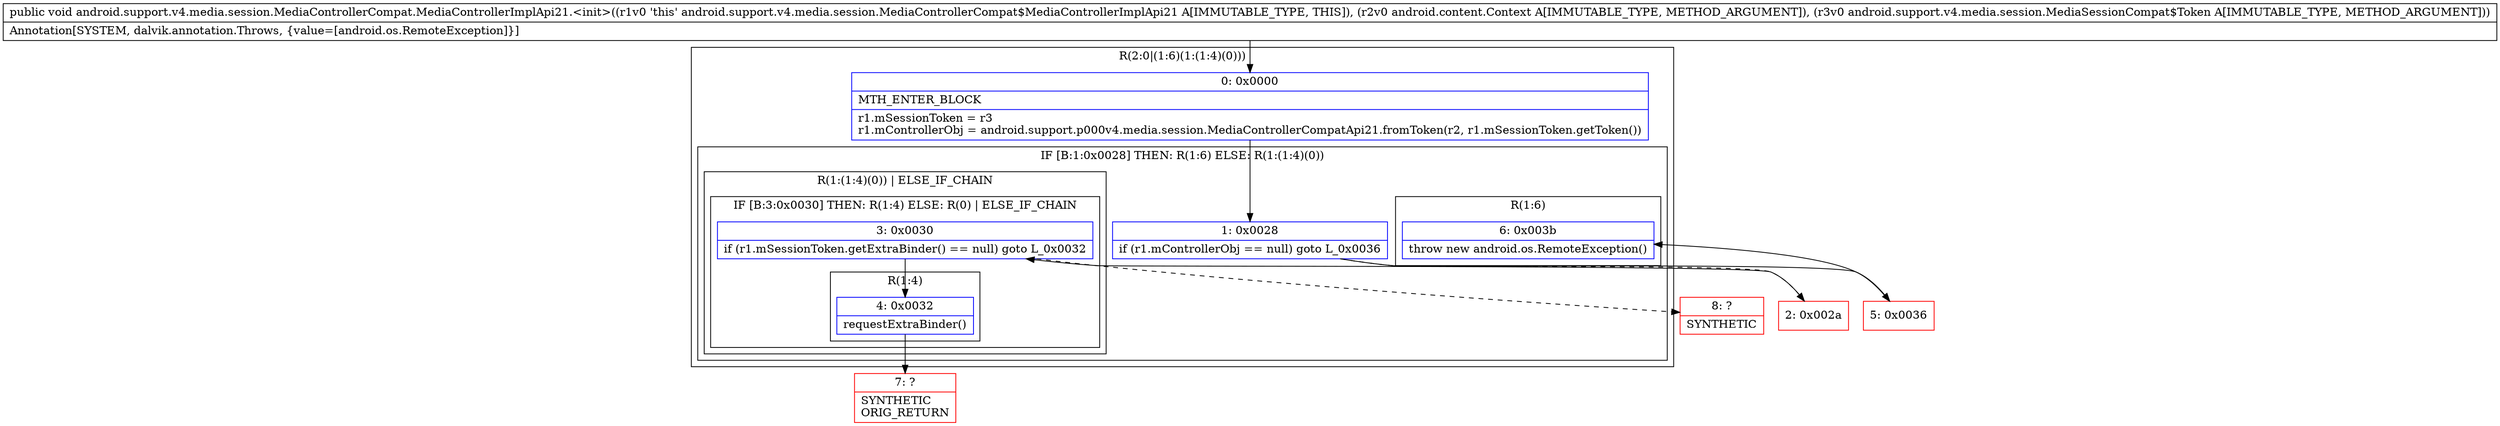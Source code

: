 digraph "CFG forandroid.support.v4.media.session.MediaControllerCompat.MediaControllerImplApi21.\<init\>(Landroid\/content\/Context;Landroid\/support\/v4\/media\/session\/MediaSessionCompat$Token;)V" {
subgraph cluster_Region_1615460275 {
label = "R(2:0|(1:6)(1:(1:4)(0)))";
node [shape=record,color=blue];
Node_0 [shape=record,label="{0\:\ 0x0000|MTH_ENTER_BLOCK\l|r1.mSessionToken = r3\lr1.mControllerObj = android.support.p000v4.media.session.MediaControllerCompatApi21.fromToken(r2, r1.mSessionToken.getToken())\l}"];
subgraph cluster_IfRegion_1180474765 {
label = "IF [B:1:0x0028] THEN: R(1:6) ELSE: R(1:(1:4)(0))";
node [shape=record,color=blue];
Node_1 [shape=record,label="{1\:\ 0x0028|if (r1.mControllerObj == null) goto L_0x0036\l}"];
subgraph cluster_Region_2127938107 {
label = "R(1:6)";
node [shape=record,color=blue];
Node_6 [shape=record,label="{6\:\ 0x003b|throw new android.os.RemoteException()\l}"];
}
subgraph cluster_Region_519860101 {
label = "R(1:(1:4)(0)) | ELSE_IF_CHAIN\l";
node [shape=record,color=blue];
subgraph cluster_IfRegion_833091462 {
label = "IF [B:3:0x0030] THEN: R(1:4) ELSE: R(0) | ELSE_IF_CHAIN\l";
node [shape=record,color=blue];
Node_3 [shape=record,label="{3\:\ 0x0030|if (r1.mSessionToken.getExtraBinder() == null) goto L_0x0032\l}"];
subgraph cluster_Region_330671306 {
label = "R(1:4)";
node [shape=record,color=blue];
Node_4 [shape=record,label="{4\:\ 0x0032|requestExtraBinder()\l}"];
}
subgraph cluster_Region_1134655645 {
label = "R(0)";
node [shape=record,color=blue];
}
}
}
}
}
Node_2 [shape=record,color=red,label="{2\:\ 0x002a}"];
Node_5 [shape=record,color=red,label="{5\:\ 0x0036}"];
Node_7 [shape=record,color=red,label="{7\:\ ?|SYNTHETIC\lORIG_RETURN\l}"];
Node_8 [shape=record,color=red,label="{8\:\ ?|SYNTHETIC\l}"];
MethodNode[shape=record,label="{public void android.support.v4.media.session.MediaControllerCompat.MediaControllerImplApi21.\<init\>((r1v0 'this' android.support.v4.media.session.MediaControllerCompat$MediaControllerImplApi21 A[IMMUTABLE_TYPE, THIS]), (r2v0 android.content.Context A[IMMUTABLE_TYPE, METHOD_ARGUMENT]), (r3v0 android.support.v4.media.session.MediaSessionCompat$Token A[IMMUTABLE_TYPE, METHOD_ARGUMENT]))  | Annotation[SYSTEM, dalvik.annotation.Throws, \{value=[android.os.RemoteException]\}]\l}"];
MethodNode -> Node_0;
Node_0 -> Node_1;
Node_1 -> Node_2[style=dashed];
Node_1 -> Node_5;
Node_3 -> Node_4;
Node_3 -> Node_8[style=dashed];
Node_4 -> Node_7;
Node_2 -> Node_3;
Node_5 -> Node_6;
}

